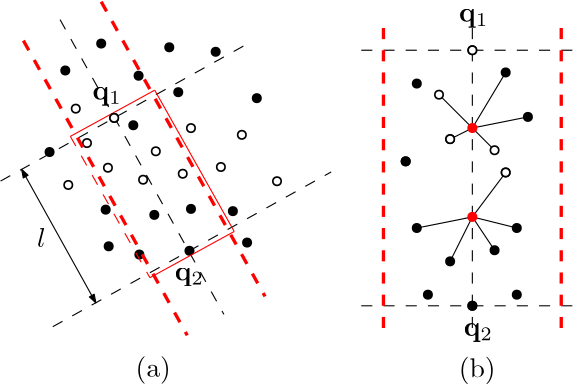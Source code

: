 <?xml version="1.0"?>
<!DOCTYPE ipe SYSTEM "ipe.dtd">
<ipe version="70005" creator="Ipe 7.1.1">
<info created="D:20120124021022" modified="D:20120124115411"/>
<ipestyle name="basic">
<symbol name="arrow/arc(spx)">
<path stroke="sym-stroke" fill="sym-stroke" pen="sym-pen">
0 0 m
-1 0.333 l
-1 -0.333 l
h
</path>
</symbol>
<symbol name="arrow/farc(spx)">
<path stroke="sym-stroke" fill="white" pen="sym-pen">
0 0 m
-1 0.333 l
-1 -0.333 l
h
</path>
</symbol>
<symbol name="mark/circle(sx)" transformations="translations">
<path fill="sym-stroke">
0.6 0 0 0.6 0 0 e
0.4 0 0 0.4 0 0 e
</path>
</symbol>
<symbol name="mark/disk(sx)" transformations="translations">
<path fill="sym-stroke">
0.6 0 0 0.6 0 0 e
</path>
</symbol>
<symbol name="mark/fdisk(sfx)" transformations="translations">
<group>
<path fill="sym-fill">
0.5 0 0 0.5 0 0 e
</path>
<path fill="sym-stroke" fillrule="eofill">
0.6 0 0 0.6 0 0 e
0.4 0 0 0.4 0 0 e
</path>
</group>
</symbol>
<symbol name="mark/box(sx)" transformations="translations">
<path fill="sym-stroke" fillrule="eofill">
-0.6 -0.6 m
0.6 -0.6 l
0.6 0.6 l
-0.6 0.6 l
h
-0.4 -0.4 m
0.4 -0.4 l
0.4 0.4 l
-0.4 0.4 l
h
</path>
</symbol>
<symbol name="mark/square(sx)" transformations="translations">
<path fill="sym-stroke">
-0.6 -0.6 m
0.6 -0.6 l
0.6 0.6 l
-0.6 0.6 l
h
</path>
</symbol>
<symbol name="mark/fsquare(sfx)" transformations="translations">
<group>
<path fill="sym-fill">
-0.5 -0.5 m
0.5 -0.5 l
0.5 0.5 l
-0.5 0.5 l
h
</path>
<path fill="sym-stroke" fillrule="eofill">
-0.6 -0.6 m
0.6 -0.6 l
0.6 0.6 l
-0.6 0.6 l
h
-0.4 -0.4 m
0.4 -0.4 l
0.4 0.4 l
-0.4 0.4 l
h
</path>
</group>
</symbol>
<symbol name="mark/cross(sx)" transformations="translations">
<group>
<path fill="sym-stroke">
-0.43 -0.57 m
0.57 0.43 l
0.43 0.57 l
-0.57 -0.43 l
h
</path>
<path fill="sym-stroke">
-0.43 0.57 m
0.57 -0.43 l
0.43 -0.57 l
-0.57 0.43 l
h
</path>
</group>
</symbol>
<symbol name="arrow/fnormal(spx)">
<path stroke="sym-stroke" fill="white" pen="sym-pen">
0 0 m
-1 0.333 l
-1 -0.333 l
h
</path>
</symbol>
<symbol name="arrow/pointed(spx)">
<path stroke="sym-stroke" fill="sym-stroke" pen="sym-pen">
0 0 m
-1 0.333 l
-0.8 0 l
-1 -0.333 l
h
</path>
</symbol>
<symbol name="arrow/fpointed(spx)">
<path stroke="sym-stroke" fill="white" pen="sym-pen">
0 0 m
-1 0.333 l
-0.8 0 l
-1 -0.333 l
h
</path>
</symbol>
<symbol name="arrow/linear(spx)">
<path stroke="sym-stroke" pen="sym-pen">
-1 0.333 m
0 0 l
-1 -0.333 l
</path>
</symbol>
<symbol name="arrow/fdouble(spx)">
<path stroke="sym-stroke" fill="white" pen="sym-pen">
0 0 m
-1 0.333 l
-1 -0.333 l
h
-1 0 m
-2 0.333 l
-2 -0.333 l
h
</path>
</symbol>
<symbol name="arrow/double(spx)">
<path stroke="sym-stroke" fill="sym-stroke" pen="sym-pen">
0 0 m
-1 0.333 l
-1 -0.333 l
h
-1 0 m
-2 0.333 l
-2 -0.333 l
h
</path>
</symbol>
<pen name="heavier" value="0.8"/>
<pen name="fat" value="1.2"/>
<pen name="ultrafat" value="2"/>
<symbolsize name="large" value="5"/>
<symbolsize name="small" value="2"/>
<symbolsize name="tiny" value="1.1"/>
<arrowsize name="large" value="10"/>
<arrowsize name="small" value="5"/>
<arrowsize name="tiny" value="3"/>
<color name="red" value="1 0 0"/>
<color name="green" value="0 1 0"/>
<color name="blue" value="0 0 1"/>
<color name="yellow" value="1 1 0"/>
<color name="orange" value="1 0.647 0"/>
<color name="gold" value="1 0.843 0"/>
<color name="purple" value="0.627 0.125 0.941"/>
<color name="gray" value="0.745"/>
<color name="brown" value="0.647 0.165 0.165"/>
<color name="navy" value="0 0 0.502"/>
<color name="pink" value="1 0.753 0.796"/>
<color name="seagreen" value="0.18 0.545 0.341"/>
<color name="turquoise" value="0.251 0.878 0.816"/>
<color name="violet" value="0.933 0.51 0.933"/>
<color name="darkblue" value="0 0 0.545"/>
<color name="darkcyan" value="0 0.545 0.545"/>
<color name="darkgray" value="0.663"/>
<color name="darkgreen" value="0 0.392 0"/>
<color name="darkmagenta" value="0.545 0 0.545"/>
<color name="darkorange" value="1 0.549 0"/>
<color name="darkred" value="0.545 0 0"/>
<color name="lightblue" value="0.678 0.847 0.902"/>
<color name="lightcyan" value="0.878 1 1"/>
<color name="lightgray" value="0.827"/>
<color name="lightgreen" value="0.565 0.933 0.565"/>
<color name="lightyellow" value="1 1 0.878"/>
<dashstyle name="dashed" value="[4] 0"/>
<dashstyle name="dotted" value="[1 3] 0"/>
<dashstyle name="dash dotted" value="[4 2 1 2] 0"/>
<dashstyle name="dash dot dotted" value="[4 2 1 2 1 2] 0"/>
<textsize name="large" value="\large"/>
<textsize name="small" value="\small"/>
<textsize name="tiny" value="\tiny"/>
<textsize name="Large" value="\Large"/>
<textsize name="LARGE" value="\LARGE"/>
<textsize name="huge" value="\huge"/>
<textsize name="Huge" value="\Huge"/>
<textsize name="footnote" value="\footnotesize"/>
<textstyle name="center" begin="\begin{center}" end="\end{center}"/>
<textstyle name="itemize" begin="\begin{itemize}" end="\end{itemize}"/>
<textstyle name="item" begin="\begin{itemize}\item{}" end="\end{itemize}"/>
<gridsize name="4 pts" value="4"/>
<gridsize name="8 pts (~3 mm)" value="8"/>
<gridsize name="16 pts (~6 mm)" value="16"/>
<gridsize name="32 pts (~12 mm)" value="32"/>
<gridsize name="10 pts (~3.5 mm)" value="10"/>
<gridsize name="20 pts (~7 mm)" value="20"/>
<gridsize name="14 pts (~5 mm)" value="14"/>
<gridsize name="28 pts (~10 mm)" value="28"/>
<gridsize name="56 pts (~20 mm)" value="56"/>
<anglesize name="90 deg" value="90"/>
<anglesize name="60 deg" value="60"/>
<anglesize name="45 deg" value="45"/>
<anglesize name="30 deg" value="30"/>
<anglesize name="22.5 deg" value="22.5"/>
<tiling name="falling" angle="-60" step="4" width="1"/>
<tiling name="rising" angle="30" step="4" width="1"/>
</ipestyle>
<page>
<layer name="alpha"/>
<view layers="alpha" active="alpha"/>
<use layer="alpha" matrix="1 0 0 1 -194.738 -197.08" name="mark/disk(sx)" pos="335.695 801.622" size="normal" stroke="black"/>
<use matrix="1 0 0 1 -194.738 -197.08" name="mark/disk(sx)" pos="322.767 791.926" size="normal" stroke="black"/>
<use matrix="1 0 0 1 -199.231 -195.834" name="mark/disk(sx)" pos="344.852 773.612" size="normal" stroke="black"/>
<use matrix="1 0 0 1 -194.738 -197.08" name="mark/disk(sx)" pos="349.161 790.041" size="normal" stroke="black"/>
<use matrix="1 0 0 1 -194.738 -197.08" name="mark/disk(sx)" pos="376.902 798.659" size="normal" stroke="black"/>
<use matrix="1 0 0 1 -194.738 -197.08" name="mark/disk(sx)" pos="363.436 784.116" size="normal" stroke="black"/>
<use matrix="1 0 0 1 -194.738 -197.08" name="mark/disk(sx)" pos="360.204 800.275" size="normal" stroke="black"/>
<use matrix="1 0 0 1 -194.738 -197.08" name="mark/disk(sx)" pos="391.715 781.961" size="normal" stroke="black"/>
<use matrix="1 0 0 1 -194.738 -197.08" name="mark/fdisk(sfx)" pos="326.538 778.19" size="normal" stroke="black" fill="white"/>
<use matrix="1 0 0 1 -194.738 -197.08" name="mark/fdisk(sfx)" pos="330.578 765.801" size="normal" stroke="black" fill="white"/>
<use matrix="1 0 0 1 -194.738 -197.08" name="mark/fdisk(sfx)" pos="355.356 762.839" size="normal" stroke="black" fill="white"/>
<use matrix="1 0 0 1 -194.738 -197.08" name="mark/fdisk(sfx)" pos="368.014 771.188" size="normal" stroke="black" fill="white"/>
<use matrix="1 0 0 1 -194.738 -197.08" name="mark/fdisk(sfx)" pos="386.329 768.764" size="normal" stroke="black" fill="white"/>
<use matrix="1 0 0 1 -194.738 -197.08" name="mark/fdisk(sfx)" pos="378.787 757.183" size="normal" stroke="black" fill="white"/>
<use matrix="1 0 0 1 -194.738 -197.08" name="mark/fdisk(sfx)" pos="338.119 756.913" size="normal" stroke="black" fill="white"/>
<use matrix="1 0 0 1 -194.738 -197.08" name="mark/fdisk(sfx)" pos="350.777 752.604" size="normal" stroke="black" fill="white"/>
<use matrix="1 0 0 1 -194.738 -197.08" name="mark/fdisk(sfx)" pos="398.987 752.065" size="normal" stroke="black" fill="white"/>
<use matrix="1 0 0 1 -194.738 -197.08" name="mark/fdisk(sfx)" pos="323.844 750.719" size="normal" stroke="black" fill="white"/>
<use matrix="1 0 0 1 -194.738 -197.08" name="mark/disk(sx)" pos="317.111 762.569" size="normal" stroke="black"/>
<use matrix="1 0 0 1 -194.738 -197.08" name="mark/disk(sx)" pos="337.311 741.831" size="normal" stroke="black"/>
<use matrix="1 0 0 1 -194.738 -197.08" name="mark/disk(sx)" pos="354.817 739.946" size="normal" stroke="black"/>
<use matrix="1 0 0 1 -194.738 -197.08" name="mark/disk(sx)" pos="383.097 741.292" size="normal" stroke="black"/>
<use matrix="1 0 0 1 -194.738 -197.08" name="mark/disk(sx)" pos="388.214 729.98" size="normal" stroke="black"/>
<use matrix="1 0 0 1 -194.738 -197.08" name="mark/disk(sx)" pos="338.388 728.634" size="normal" stroke="black"/>
<use matrix="1 0 0 1 -194.738 -197.08" name="mark/disk(sx)" pos="368.014 742.1" size="normal" stroke="black"/>
<use matrix="1 0 0 1 -194.738 -197.08" name="mark/disk(sx)" pos="367.476 727.018" size="normal" stroke="black"/>
<use matrix="1 0 0 1 -200.124 -211.354" name="mark/disk(sx)" pos="354.817 739.946" size="normal" stroke="black"/>
<use matrix="1 0 0 1 -190.698 -219.435" name="mark/fdisk(sfx)" pos="361.012 777.113" size="normal" stroke="black" fill="white"/>
<path matrix="1 0 0 1 -190.698 -219.435" stroke="black" dash="dashed">
316.842 832.595 m
375.825 726.479 l
</path>
<path matrix="1 0 0 1 -190.698 -219.435" stroke="black" dash="dashed">
295.424 774.481 m
385.419 824.503 l
385.419 824.503 l
</path>
<path matrix="1 0 0 1 -203.176 -226.337" stroke="black" dash="dashed">
326.702 728.954 m
426.918 784.658 l
426.918 784.658 l
</path>
<path matrix="1 0 0 1 -203.896 -226.976" stroke="red" dash="dashed" pen="fat">
316.842 832.595 m
375.825 726.479 l
</path>
<path matrix="1 0 0 1 -175.886 -212.971" stroke="red" dash="dashed" pen="fat">
316.842 832.595 m
375.825 726.479 l
</path>
<text matrix="1 0 0 1 75.441 -272.737" transformations="translations" pos="92 792" stroke="black" type="label" valign="baseline">$\mathbf q_2$</text>
<text matrix="1 0 0 1 45.803 -207.65" transformations="translations" pos="92 792" stroke="black" type="label" valign="baseline">$\mathbf q_1$</text>
<use matrix="1 0 0 1 -183.184 -226.491" name="mark/disk(sx)" pos="335.695 801.622" size="normal" stroke="black"/>
<path matrix="1 0 0 1 -190.698 -219.435" stroke="black" arrow="normal/tiny" rarrow="normal/tiny">
303.012 778.698 m
329.727 730.635 l
</path>
<text matrix="1 0 0 1 77.302 -223.435" transformations="translations" pos="76 708" stroke="black" type="label" valign="baseline">(a)</text>
<path matrix="1 0 0 1 -190.698 -219.435" stroke="red">
320.546 790.569 m
350.916 807.205 l
</path>
<path matrix="1 0 0 1 -162.07 -270.309" stroke="red">
320.546 790.569 m
350.916 807.205 l
</path>
<path matrix="1 0 0 1 -190.698 -219.435" stroke="red">
350.916 807.205 m
379.545 756.331 l
</path>
<path matrix="1 0 0 1 -190.698 -219.435" stroke="red" dash="dashed">
320.546 790.569 m
349.175 739.695 l
</path>
<text matrix="1 0 0 1 25.8019 -260.707" transformations="translations" pos="92 792" stroke="black" type="label" valign="baseline">$l$</text>
<path matrix="1 0 0 1 74.5711 -193.861" stroke="black" dash="dashed">
160 704 m
240 704 l
</path>
<path matrix="1 0 0 1 74.5711 -197.861" stroke="black" dash="dashed">
160 800 m
240 800 l
</path>
<path matrix="1 0 0 1 74.5711 -197.861" stroke="black" dash="dashed">
200 808 m
200 696 l
</path>
<path matrix="1 0 0 1 74.5711 -197.861" stroke="red" dash="dashed" pen="fat">
168 808 m
168 696 l
168 696 l
</path>
<path matrix="1 0 0 1 74.5711 -197.861" stroke="red" dash="dashed" pen="fat">
232 808 m
232 696 l
232 696 l
</path>
<use matrix="1 0 0 1 74.5711 -197.861" name="mark/disk(sx)" pos="180 788" size="normal" stroke="black"/>
<use matrix="1 0 0 1 74.5711 -197.861" name="mark/disk(sx)" pos="184 712" size="normal" stroke="black"/>
<use matrix="1 0 0 1 74.5711 -197.861" name="mark/disk(sx)" pos="216 712" size="normal" stroke="black"/>
<use matrix="1 0 0 1 74.5711 -197.861" name="mark/disk(sx)" pos="176 760" size="normal" stroke="black"/>
<use matrix="1 0 0 1 74.5711 -197.861" name="mark/disk(sx)" pos="200 800" size="normal" stroke="black"/>
<use matrix="1 0 0 1 74.5711 -197.861" name="mark/disk(sx)" pos="176 760" size="normal" stroke="black"/>
<path matrix="1 0 0 1 74.5711 -197.861" stroke="black">
212 756 m
200 740 l
</path>
<path matrix="1 0 0 1 74.5711 -197.861" stroke="black">
200 740 m
216 736 l
</path>
<path matrix="1 0 0 1 74.5711 -197.861" stroke="black">
200 740 m
180 736 l
180 736 l
</path>
<path matrix="1 0 0 1 74.5711 -197.861" stroke="black">
192 724 m
200 740 l
</path>
<path matrix="1 0 0 1 74.5711 -197.861" stroke="black">
200 772 m
212 792 l
</path>
<path matrix="1 0 0 1 74.5711 -197.861" stroke="black">
188 784 m
200 772 l
</path>
<path matrix="1 0 0 1 74.5711 -197.861" stroke="black">
200 772 m
192 768 l
</path>
<path matrix="1 0 0 1 74.5711 -197.861" stroke="black">
200 772 m
220 776 l
</path>
<path matrix="1 0 0 1 74.5711 -197.861" stroke="black">
208 728 m
200 740 l
</path>
<path matrix="1 0 0 1 74.5711 -197.861" stroke="black">
208 764 m
200 772 l
</path>
<use matrix="1 0 0 1 74.5711 -197.861" name="mark/disk(sx)" pos="192 768" size="normal" stroke="black"/>
<use matrix="1 0 0 1 74.5711 -197.861" name="mark/disk(sx)" pos="220 776" size="normal" stroke="black"/>
<use matrix="1 0 0 1 74.5711 -197.861" name="mark/disk(sx)" pos="212 792" size="normal" stroke="black"/>
<use matrix="1 0 0 1 74.5711 -197.861" name="mark/fdisk(sfx)" pos="188 784" size="normal" stroke="black" fill="white"/>
<use matrix="1 0 0 1 74.5711 -197.861" name="mark/fdisk(sfx)" pos="192 768" size="normal" stroke="black" fill="white"/>
<use matrix="1 0 0 1 74.5711 -197.861" name="mark/disk(sx)" pos="200 772" size="normal" stroke="red"/>
<use matrix="1 0 0 1 74.5711 -197.861" name="mark/fdisk(sfx)" pos="208 764" size="normal" stroke="black" fill="white"/>
<use matrix="1 0 0 1 74.5711 -197.861" name="mark/disk(sx)" pos="180 736" size="normal" stroke="black"/>
<use matrix="1 0 0 1 74.5711 -197.861" name="mark/disk(sx)" pos="216 736" size="normal" stroke="black"/>
<use matrix="1 0 0 1 74.5711 -197.861" name="mark/disk(sx)" pos="212 756" size="normal" stroke="black"/>
<use matrix="1 0 0 1 74.5711 -197.861" name="mark/fdisk(sfx)" pos="212 756" size="normal" stroke="black" fill="white"/>
<use matrix="1 0 0 1 74.5711 -197.861" name="mark/disk(sx)" pos="192 724" size="normal" stroke="black"/>
<use matrix="1 0 0 1 74.5711 -197.861" name="mark/disk(sx)" pos="200 740" size="normal" stroke="red"/>
<use matrix="1 0 0 1 74.5711 -197.861" name="mark/disk(sx)" pos="208 728" size="normal" stroke="black"/>
<text matrix="1 0 0 1 177.803 -179.65" transformations="translations" pos="92 792" stroke="black" type="label" valign="baseline">$\mathbf q_1$</text>
<text matrix="1 0 0 1 193.677 -223.587" transformations="translations" pos="76 708" stroke="black" type="label" valign="baseline">(b)</text>
<use matrix="1 0 0 1 74.5711 -193.861" name="mark/fdisk(sfx)" pos="200 704" size="normal" stroke="black" fill="white"/>
<use matrix="1 0 0 1 74.5711 -193.861" name="mark/disk(sx)" pos="200 704" size="normal" stroke="black"/>
<text matrix="1 0 0 1 179.441 -292.737" transformations="translations" pos="92 792" stroke="black" type="label" valign="baseline">$\mathbf q_2$</text>
<use name="mark/fdisk(sfx)" pos="145.621 577.778" size="normal" stroke="black" fill="white"/>
<use name="mark/fdisk(sfx)" pos="274.571 602.139" size="normal" stroke="black" fill="white"/>
</page>
</ipe>
